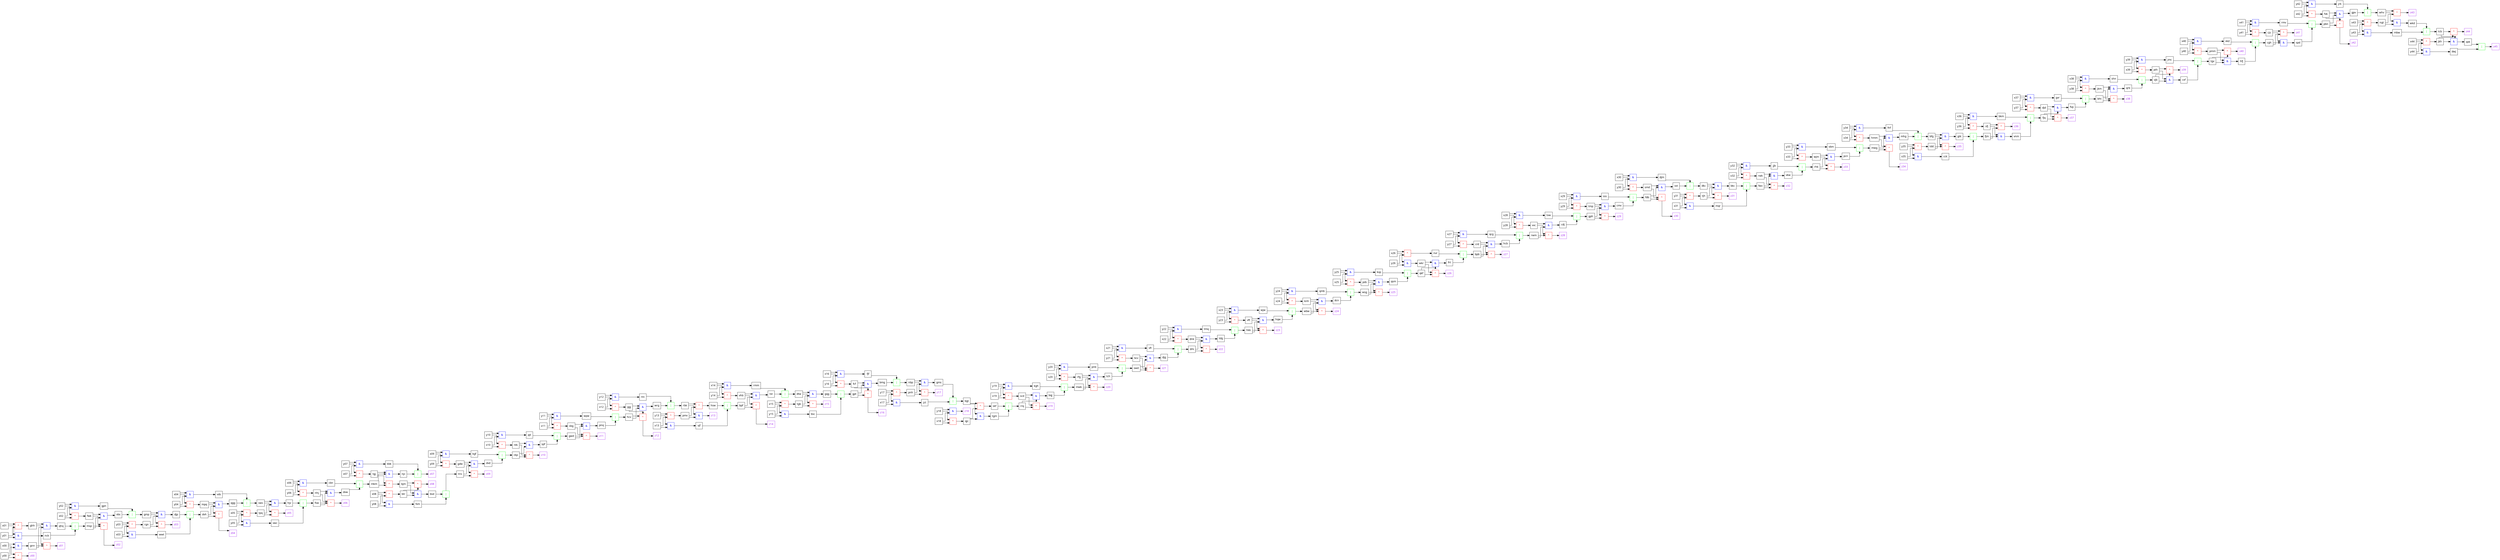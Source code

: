 digraph {
node [fontname="Menlo", shape=box, width=.5];
splines=ortho;
rankdir="LR";
op1 [label="^", color="red", fontcolor="red"]
x36 -> op1;
y36 -> op1;
op1 -> sfj;
op2 [label="&", color="blue", fontcolor="blue"]
mpq -> op2;
dvh -> op2;
op2 -> qgg;
z36 [color="purple", fontcolor="purple"];
op3 [label="^", color="red", fontcolor="red"]
sfj -> op3;
fjm -> op3;
op3 -> z36;
op4 [label="&", color="blue", fontcolor="blue"]
y10 -> op4;
x10 -> op4;
op4 -> pjt;
z25 [color="purple", fontcolor="purple"];
op5 [label="^", color="red", fontcolor="red"]
pds -> op5;
wsg -> op5;
op5 -> z25;
z33 [color="purple", fontcolor="purple"];
op6 [label="^", color="red", fontcolor="red"]
wjm -> op6;
rhk -> op6;
op6 -> z33;
op7 [label="|", color="green", fontcolor="green"]
dvd -> op7;
kgf -> op7;
op7 -> ckp;
op8 [label="^", color="red", fontcolor="red"]
tgj -> op8;
mkm -> op8;
op8 -> bjm;
op9 [label="&", color="blue", fontcolor="blue"]
x40 -> op9;
y40 -> op9;
op9 -> vkd;
op10 [label="^", color="red", fontcolor="red"]
x28 -> op10;
y28 -> op10;
op10 -> vvc;
op11 [label="&", color="blue", fontcolor="blue"]
y22 -> op11;
x22 -> op11;
op11 -> tmq;
op12 [label="&", color="blue", fontcolor="blue"]
gdw -> op12;
tns -> op12;
op12 -> dvd;
op13 [label="&", color="blue", fontcolor="blue"]
rwm -> op13;
vvc -> op13;
op13 -> cdj;
z34 [color="purple", fontcolor="purple"];
op14 [label="^", color="red", fontcolor="red"]
mwg -> op14;
hmm -> op14;
op14 -> z34;
op15 [label="&", color="blue", fontcolor="blue"]
dtw -> op15;
tgb -> op15;
op15 -> gqg;
op16 [label="&", color="blue", fontcolor="blue"]
y20 -> op16;
x20 -> op16;
op16 -> pnb;
op17 [label="|", color="green", fontcolor="green"]
dcn -> op17;
qmb -> op17;
op17 -> wsg;
op18 [label="|", color="green", fontcolor="green"]
hjv -> op18;
vwc -> op18;
op18 -> fsw;
op19 [label="^", color="red", fontcolor="red"]
x26 -> op19;
y26 -> op19;
op19 -> nvr;
op20 [label="^", color="red", fontcolor="red"]
x41 -> op20;
y41 -> op20;
op20 -> cjs;
z45 [color="purple", fontcolor="purple"];
op21 [label="|", color="green", fontcolor="green"]
dwj -> op21;
qvk -> op21;
op21 -> z45;
op22 [label="^", color="red", fontcolor="red"]
x27 -> op22;
y27 -> op22;
op22 -> crd;
z43 [color="purple", fontcolor="purple"];
op23 [label="^", color="red", fontcolor="red"]
whv -> op23;
ngt -> op23;
op23 -> z43;
op24 [label="&", color="blue", fontcolor="blue"]
rfg -> op24;
mwk -> op24;
op24 -> tch;
op25 [label="^", color="red", fontcolor="red"]
bgt -> op25;
qjc -> op25;
op25 -> skf;
op26 [label="|", color="green", fontcolor="green"]
frt -> op26;
nvr -> op26;
op26 -> bpb;
op27 [label="&", color="blue", fontcolor="blue"]
y34 -> op27;
x34 -> op27;
op27 -> fnf;
op28 [label="^", color="red", fontcolor="red"]
y40 -> op28;
x40 -> op28;
op28 -> pmm;
op29 [label="&", color="blue", fontcolor="blue"]
sws -> op29;
tpq -> op29;
op29 -> hjv;
op30 [label="|", color="green", fontcolor="green"]
pcn -> op30;
vbm -> op30;
op30 -> mwg;
op31 [label="&", color="blue", fontcolor="blue"]
mkm -> op31;
tgj -> op31;
op31 -> njc;
op32 [label="|", color="green", fontcolor="green"]
jjb -> op32;
vkw -> op32;
op32 -> rhk;
z30 [color="purple", fontcolor="purple"];
op33 [label="^", color="red", fontcolor="red"]
fdb -> op33;
smd -> op33;
op33 -> z30;
op34 [label="&", color="blue", fontcolor="blue"]
ghh -> op34;
gnn -> op34;
op34 -> qhq;
op35 [label="&", color="blue", fontcolor="blue"]
ckp -> op35;
rds -> op35;
op35 -> spf;
op36 [label="&", color="blue", fontcolor="blue"]
dnk -> op36;
drk -> op36;
op36 -> tdg;
op37 [label="^", color="red", fontcolor="red"]
x10 -> op37;
y10 -> op37;
op37 -> rds;
op38 [label="|", color="green", fontcolor="green"]
wrg -> op38;
rtn -> op38;
op38 -> rbk;
op39 [label="&", color="blue", fontcolor="blue"]
y19 -> op39;
x19 -> op39;
op39 -> kgh;
op40 [label="&", color="blue", fontcolor="blue"]
sfj -> op40;
fjm -> op40;
op40 -> vnm;
z05 [color="purple", fontcolor="purple"];
op41 [label="^", color="red", fontcolor="red"]
tpq -> op41;
sws -> op41;
op41 -> z05;
op42 [label="&", color="blue", fontcolor="blue"]
x14 -> op42;
y14 -> op42;
op42 -> rmm;
op43 [label="&", color="blue", fontcolor="blue"]
qkf -> op43;
wkr -> op43;
op43 -> frt;
op44 [label="^", color="red", fontcolor="red"]
y07 -> op44;
x07 -> op44;
op44 -> tgj;
op45 [label="|", color="green", fontcolor="green"]
fjf -> op45;
bmg -> op45;
op45 -> nbp;
z06 [color="purple", fontcolor="purple"];
op46 [label="^", color="red", fontcolor="red"]
fsw -> op46;
nhj -> op46;
op46 -> z06;
op47 [label="&", color="blue", fontcolor="blue"]
fvk -> op47;
pbn -> op47;
op47 -> gpv;
z18 [color="purple", fontcolor="purple"];
op48 [label="&", color="blue", fontcolor="blue"]
y18 -> op48;
x18 -> op48;
op48 -> z18;
op49 [label="&", color="blue", fontcolor="blue"]
x21 -> op49;
y21 -> op49;
op49 -> vfr;
op50 [label="&", color="blue", fontcolor="blue"]
y24 -> op50;
x24 -> op50;
op50 -> qmb;
op51 [label="|", color="green", fontcolor="green"]
vnm -> op51;
bkm -> op51;
op51 -> fjq;
op52 [label="&", color="blue", fontcolor="blue"]
x27 -> op52;
y27 -> op52;
op52 -> qcg;
op53 [label="|", color="green", fontcolor="green"]
gtk -> op53;
cck -> op53;
op53 -> fjm;
op54 [label="^", color="red", fontcolor="red"]
y22 -> op54;
x22 -> op54;
op54 -> dnk;
op55 [label="&", color="blue", fontcolor="blue"]
pnh -> op55;
nbp -> op55;
op55 -> gms;
z28 [color="purple", fontcolor="purple"];
op56 [label="^", color="red", fontcolor="red"]
vvc -> op56;
rwm -> op56;
op56 -> z28;
op57 [label="&", color="blue", fontcolor="blue"]
x38 -> op57;
y38 -> op57;
op57 -> shn;
op58 [label="|", color="green", fontcolor="green"]
wkd -> op58;
mbw -> op58;
op58 -> tcb;
op59 [label="^", color="red", fontcolor="red"]
x01 -> op59;
y01 -> op59;
op59 -> ghh;
op60 [label="&", color="blue", fontcolor="blue"]
y26 -> op60;
x26 -> op60;
op60 -> wkr;
op61 [label="|", color="green", fontcolor="green"]
tgm -> op61;
skf -> op61;
op61 -> rrq;
z39 [color="purple", fontcolor="purple"];
op62 [label="^", color="red", fontcolor="red"]
pth -> op62;
vjb -> op62;
op62 -> z39;
op63 [label="&", color="blue", fontcolor="blue"]
x09 -> op63;
y09 -> op63;
op63 -> kgf;
z31 [color="purple", fontcolor="purple"];
op64 [label="^", color="red", fontcolor="red"]
dkc -> op64;
tjh -> op64;
op64 -> z31;
z10 [color="purple", fontcolor="purple"];
op65 [label="^", color="red", fontcolor="red"]
rds -> op65;
ckp -> op65;
op65 -> z10;
z04 [color="purple", fontcolor="purple"];
op66 [label="^", color="red", fontcolor="red"]
dvh -> op66;
mpq -> op66;
op66 -> z04;
op67 [label="^", color="red", fontcolor="red"]
x19 -> op67;
y19 -> op67;
op67 -> scd;
op68 [label="&", color="blue", fontcolor="blue"]
bht -> op68;
jkm -> op68;
op68 -> qrb;
op69 [label="&", color="blue", fontcolor="blue"]
y39 -> op69;
x39 -> op69;
op69 -> jmc;
op70 [label="&", color="blue", fontcolor="blue"]
x30 -> op70;
y30 -> op70;
op70 -> djm;
op71 [label="&", color="blue", fontcolor="blue"]
mwg -> op71;
hmm -> op71;
op71 -> mhg;
z44 [color="purple", fontcolor="purple"];
op72 [label="^", color="red", fontcolor="red"]
tcb -> op72;
jkh -> op72;
op72 -> z44;
op73 [label="^", color="red", fontcolor="red"]
x37 -> op73;
y37 -> op73;
op73 -> djd;
op74 [label="|", color="green", fontcolor="green"]
gpv -> op74;
jrk -> op74;
op74 -> whv;
op75 [label="|", color="green", fontcolor="green"]
qgg -> op75;
vds -> op75;
op75 -> sws;
op76 [label="&", color="blue", fontcolor="blue"]
fwk -> op76;
msp -> op76;
op76 -> vbs;
op77 [label="&", color="blue", fontcolor="blue"]
y11 -> op77;
x11 -> op77;
op77 -> wpw;
op78 [label="|", color="green", fontcolor="green"]
fnf -> op78;
mhg -> op78;
op78 -> bfg;
op79 [label="&", color="blue", fontcolor="blue"]
vhb -> op79;
bpf -> op79;
op79 -> tst;
op80 [label="|", color="green", fontcolor="green"]
gpn -> op80;
vbs -> op80;
op80 -> gmp;
z41 [color="purple", fontcolor="purple"];
op81 [label="^", color="red", fontcolor="red"]
cgh -> op81;
cjs -> op81;
op81 -> z41;
op82 [label="&", color="blue", fontcolor="blue"]
x23 -> op82;
y23 -> op82;
op82 -> wjw;
z20 [color="purple", fontcolor="purple"];
op83 [label="^", color="red", fontcolor="red"]
mwk -> op83;
rfg -> op83;
op83 -> z20;
op84 [label="&", color="blue", fontcolor="blue"]
y07 -> op84;
x07 -> op84;
op84 -> kbk;
op85 [label="&", color="blue", fontcolor="blue"]
x16 -> op85;
y16 -> op85;
op85 -> fjf;
op86 [label="&", color="blue", fontcolor="blue"]
x37 -> op86;
y37 -> op86;
op86 -> gvr;
z40 [color="purple", fontcolor="purple"];
op87 [label="^", color="red", fontcolor="red"]
tgv -> op87;
pmm -> op87;
op87 -> z40;
op88 [label="^", color="red", fontcolor="red"]
y17 -> op88;
x17 -> op88;
op88 -> pnh;
op89 [label="^", color="red", fontcolor="red"]
x43 -> op89;
y43 -> op89;
op89 -> ngt;
z07 [color="purple", fontcolor="purple"];
op90 [label="|", color="green", fontcolor="green"]
njc -> op90;
kbk -> op90;
op90 -> z07;
op91 [label="^", color="red", fontcolor="red"]
y18 -> op91;
x18 -> op91;
op91 -> qjc;
op92 [label="^", color="red", fontcolor="red"]
y31 -> op92;
x31 -> op92;
op92 -> tjh;
op93 [label="|", color="green", fontcolor="green"]
tch -> op93;
pnb -> op93;
op93 -> swd;
op94 [label="^", color="red", fontcolor="red"]
x15 -> op94;
y15 -> op94;
op94 -> tgb;
op95 [label="^", color="red", fontcolor="red"]
x06 -> op95;
y06 -> op95;
op95 -> nhj;
z09 [color="purple", fontcolor="purple"];
op96 [label="^", color="red", fontcolor="red"]
tns -> op96;
gdw -> op96;
op96 -> z09;
op97 [label="&", color="blue", fontcolor="blue"]
x01 -> op97;
y01 -> op97;
op97 -> nck;
z27 [color="purple", fontcolor="purple"];
op98 [label="^", color="red", fontcolor="red"]
bpb -> op98;
crd -> op98;
op98 -> z27;
op99 [label="&", color="blue", fontcolor="blue"]
bcv -> op99;
swd -> op99;
op99 -> djg;
op100 [label="&", color="blue", fontcolor="blue"]
bpb -> op100;
crd -> op100;
op100 -> hcb;
op101 [label="&", color="blue", fontcolor="blue"]
y42 -> op101;
x42 -> op101;
op101 -> jrk;
op102 [label="&", color="blue", fontcolor="blue"]
fjq -> op102;
djd -> op102;
op102 -> fvp;
op103 [label="&", color="blue", fontcolor="blue"]
tgv -> op103;
pmm -> op103;
op103 -> hfj;
op104 [label="^", color="red", fontcolor="red"]
x44 -> op104;
y44 -> op104;
op104 -> jkh;
z11 [color="purple", fontcolor="purple"];
op105 [label="^", color="red", fontcolor="red"]
gwd -> op105;
sbg -> op105;
op105 -> z11;
op106 [label="^", color="red", fontcolor="red"]
y23 -> op106;
x23 -> op106;
op106 -> vft;
op107 [label="&", color="blue", fontcolor="blue"]
gmp -> op107;
rgn -> op107;
op107 -> djp;
op108 [label="&", color="blue", fontcolor="blue"]
vft -> op108;
hkk -> op108;
op108 -> hqw;
op109 [label="^", color="red", fontcolor="red"]
y24 -> op109;
x24 -> op109;
op109 -> knh;
op110 [label="^", color="red", fontcolor="red"]
x30 -> op110;
y30 -> op110;
op110 -> smd;
op111 [label="^", color="red", fontcolor="red"]
x34 -> op111;
y34 -> op111;
op111 -> hmm;
op112 [label="&", color="blue", fontcolor="blue"]
tjh -> op112;
dkc -> op112;
op112 -> bkc;
op113 [label="|", color="green", fontcolor="green"]
rmm -> op113;
tst -> op113;
op113 -> dtw;
op114 [label="|", color="green", fontcolor="green"]
djp -> op114;
wwt -> op114;
op114 -> dvh;
op115 [label="&", color="blue", fontcolor="blue"]
y25 -> op115;
x25 -> op115;
op115 -> kvp;
op116 [label="&", color="blue", fontcolor="blue"]
y31 -> op116;
x31 -> op116;
op116 -> mqr;
op117 [label="&", color="blue", fontcolor="blue"]
fdb -> op117;
smd -> op117;
op117 -> sst;
op118 [label="^", color="red", fontcolor="red"]
x11 -> op118;
y11 -> op118;
op118 -> sbg;
op119 [label="&", color="blue", fontcolor="blue"]
x05 -> op119;
y05 -> op119;
op119 -> vwc;
op120 [label="&", color="blue", fontcolor="blue"]
pds -> op120;
wsg -> op120;
op120 -> qsm;
op121 [label="&", color="blue", fontcolor="blue"]
scd -> op121;
rrq -> op121;
op121 -> bqj;
z17 [color="purple", fontcolor="purple"];
op122 [label="^", color="red", fontcolor="red"]
pnh -> op122;
nbp -> op122;
op122 -> z17;
z19 [color="purple", fontcolor="purple"];
op123 [label="^", color="red", fontcolor="red"]
scd -> op123;
rrq -> op123;
op123 -> z19;
op124 [label="&", color="blue", fontcolor="blue"]
y12 -> op124;
x12 -> op124;
op124 -> rtn;
op125 [label="&", color="blue", fontcolor="blue"]
btr -> op125;
bjm -> op125;
op125 -> bsd;
op126 [label="|", color="green", fontcolor="green"]
hcb -> op126;
qcg -> op126;
op126 -> rwm;
op127 [label="^", color="red", fontcolor="red"]
y39 -> op127;
x39 -> op127;
op127 -> pth;
op128 [label="^", color="red", fontcolor="red"]
x12 -> op128;
y12 -> op128;
op128 -> ggj;
z13 [color="purple", fontcolor="purple"];
op129 [label="&", color="blue", fontcolor="blue"]
pmv -> op129;
rbk -> op129;
op129 -> z13;
op130 [label="^", color="red", fontcolor="red"]
y09 -> op130;
x09 -> op130;
op130 -> gdw;
z23 [color="purple", fontcolor="purple"];
op131 [label="^", color="red", fontcolor="red"]
vft -> op131;
hkk -> op131;
op131 -> z23;
z32 [color="purple", fontcolor="purple"];
op132 [label="^", color="red", fontcolor="red"]
fwv -> op132;
rwk -> op132;
op132 -> z32;
op133 [label="|", color="green", fontcolor="green"]
wjw -> op133;
hqw -> op133;
op133 -> wbw;
op134 [label="&", color="blue", fontcolor="blue"]
hcv -> op134;
ggj -> op134;
op134 -> wrg;
op135 [label="|", color="green", fontcolor="green"]
sss -> op135;
cmv -> op135;
op135 -> fdb;
op136 [label="^", color="red", fontcolor="red"]
x08 -> op136;
y08 -> op136;
op136 -> btr;
op137 [label="|", color="green", fontcolor="green"]
fvp -> op137;
gvr -> op137;
op137 -> bht;
z14 [color="purple", fontcolor="purple"];
op138 [label="^", color="red", fontcolor="red"]
vhb -> op138;
bpf -> op138;
op138 -> z14;
z00 [color="purple", fontcolor="purple"];
op139 [label="^", color="red", fontcolor="red"]
x00 -> op139;
y00 -> op139;
op139 -> z00;
op140 [label="&", color="blue", fontcolor="blue"]
tmp -> op140;
gph -> op140;
op140 -> cmv;
op141 [label="^", color="red", fontcolor="red"]
x29 -> op141;
y29 -> op141;
op141 -> tmp;
op142 [label="&", color="blue", fontcolor="blue"]
whv -> op142;
ngt -> op142;
op142 -> wkd;
z15 [color="purple", fontcolor="purple"];
op143 [label="^", color="red", fontcolor="red"]
tgb -> op143;
dtw -> op143;
op143 -> z15;
op144 [label="&", color="blue", fontcolor="blue"]
pth -> op144;
vjb -> op144;
op144 -> cvf;
op145 [label="&", color="blue", fontcolor="blue"]
y33 -> op145;
x33 -> op145;
op145 -> vbm;
op146 [label="^", color="red", fontcolor="red"]
x38 -> op146;
y38 -> op146;
op146 -> jkm;
op147 [label="^", color="red", fontcolor="red"]
x14 -> op147;
y14 -> op147;
op147 -> vhb;
op148 [label="^", color="red", fontcolor="red"]
y05 -> op148;
x05 -> op148;
op148 -> tpq;
op149 [label="|", color="green", fontcolor="green"]
tdg -> op149;
tmq -> op149;
op149 -> hkk;
op150 [label="&", color="blue", fontcolor="blue"]
bfg -> op150;
tdd -> op150;
op150 -> gtk;
op151 [label="^", color="red", fontcolor="red"]
y03 -> op151;
x03 -> op151;
op151 -> rgn;
op152 [label="^", color="red", fontcolor="red"]
x04 -> op152;
y04 -> op152;
op152 -> mpq;
op153 [label="^", color="red", fontcolor="red"]
pmv -> op153;
rbk -> op153;
op153 -> hsw;
op154 [label="&", color="blue", fontcolor="blue"]
wjm -> op154;
rhk -> op154;
op154 -> pcn;
op155 [label="|", color="green", fontcolor="green"]
kgh -> op155;
bqj -> op155;
op155 -> mwk;
op156 [label="|", color="green", fontcolor="green"]
spf -> op156;
pjt -> op156;
op156 -> gwd;
op157 [label="&", color="blue", fontcolor="blue"]
y29 -> op157;
x29 -> op157;
op157 -> sss;
op158 [label="|", color="green", fontcolor="green"]
mqr -> op158;
bkc -> op158;
op158 -> fwv;
op159 [label="&", color="blue", fontcolor="blue"]
gpt -> op159;
fcf -> op159;
op159 -> bmg;
op160 [label="&", color="blue", fontcolor="blue"]
y13 -> op160;
x13 -> op160;
op160 -> vjf;
op161 [label="^", color="red", fontcolor="red"]
y32 -> op161;
x32 -> op161;
op161 -> rwk;
op162 [label="|", color="green", fontcolor="green"]
fvm -> op162;
bsd -> op162;
op162 -> tns;
op163 [label="^", color="red", fontcolor="red"]
y20 -> op163;
x20 -> op163;
op163 -> rfg;
op164 [label="&", color="blue", fontcolor="blue"]
bgt -> op164;
qjc -> op164;
op164 -> tgm;
z38 [color="purple", fontcolor="purple"];
op165 [label="^", color="red", fontcolor="red"]
bht -> op165;
jkm -> op165;
op165 -> z38;
z03 [color="purple", fontcolor="purple"];
op166 [label="^", color="red", fontcolor="red"]
gmp -> op166;
rgn -> op166;
op166 -> z03;
op167 [label="&", color="blue", fontcolor="blue"]
y15 -> op167;
x15 -> op167;
op167 -> bsc;
op168 [label="|", color="green", fontcolor="green"]
spd -> op168;
rmv -> op168;
op168 -> pbn;
op169 [label="&", color="blue", fontcolor="blue"]
x04 -> op169;
y04 -> op169;
op169 -> vds;
op170 [label="&", color="blue", fontcolor="blue"]
y06 -> op170;
x06 -> op170;
op170 -> cbn;
z37 [color="purple", fontcolor="purple"];
op171 [label="^", color="red", fontcolor="red"]
fjq -> op171;
djd -> op171;
op171 -> z37;
op172 [label="&", color="blue", fontcolor="blue"]
x41 -> op172;
y41 -> op172;
op172 -> rmv;
z21 [color="purple", fontcolor="purple"];
op173 [label="^", color="red", fontcolor="red"]
swd -> op173;
bcv -> op173;
op173 -> z21;
op174 [label="&", color="blue", fontcolor="blue"]
tcb -> op174;
jkh -> op174;
op174 -> qvk;
op175 [label="|", color="green", fontcolor="green"]
dvw -> op175;
cbn -> op175;
op175 -> mkm;
z01 [color="purple", fontcolor="purple"];
op176 [label="^", color="red", fontcolor="red"]
ghh -> op176;
gnn -> op176;
op176 -> z01;
op177 [label="&", color="blue", fontcolor="blue"]
x00 -> op177;
y00 -> op177;
op177 -> gnn;
op178 [label="|", color="green", fontcolor="green"]
jct -> op178;
gms -> op178;
op178 -> bgt;
op179 [label="&", color="blue", fontcolor="blue"]
x03 -> op179;
y03 -> op179;
op179 -> wwt;
op180 [label="&", color="blue", fontcolor="blue"]
y08 -> op180;
x08 -> op180;
op180 -> fvm;
op181 [label="|", color="green", fontcolor="green"]
wpw -> op181;
pnq -> op181;
op181 -> hcv;
op182 [label="|", color="green", fontcolor="green"]
nck -> op182;
qhq -> op182;
op182 -> msp;
z24 [color="purple", fontcolor="purple"];
op183 [label="^", color="red", fontcolor="red"]
wbw -> op183;
knh -> op183;
op183 -> z24;
z26 [color="purple", fontcolor="purple"];
op184 [label="^", color="red", fontcolor="red"]
qkf -> op184;
wkr -> op184;
op184 -> z26;
op185 [label="^", color="red", fontcolor="red"]
y16 -> op185;
x16 -> op185;
op185 -> fcf;
op186 [label="|", color="green", fontcolor="green"]
cvf -> op186;
jmc -> op186;
op186 -> tgv;
op187 [label="&", color="blue", fontcolor="blue"]
rwk -> op187;
fwv -> op187;
op187 -> vkw;
op188 [label="&", color="blue", fontcolor="blue"]
y43 -> op188;
x43 -> op188;
op188 -> mbw;
z29 [color="purple", fontcolor="purple"];
op189 [label="^", color="red", fontcolor="red"]
tmp -> op189;
gph -> op189;
op189 -> z29;
op190 [label="&", color="blue", fontcolor="blue"]
y35 -> op190;
x35 -> op190;
op190 -> cck;
op191 [label="&", color="blue", fontcolor="blue"]
knh -> op191;
wbw -> op191;
op191 -> dcn;
op192 [label="&", color="blue", fontcolor="blue"]
y36 -> op192;
x36 -> op192;
op192 -> bkm;
z12 [color="purple", fontcolor="purple"];
op193 [label="^", color="red", fontcolor="red"]
hcv -> op193;
ggj -> op193;
op193 -> z12;
op194 [label="|", color="green", fontcolor="green"]
tvw -> op194;
cdj -> op194;
op194 -> gph;
z16 [color="purple", fontcolor="purple"];
op195 [label="^", color="red", fontcolor="red"]
fcf -> op195;
gpt -> op195;
op195 -> z16;
z02 [color="purple", fontcolor="purple"];
op196 [label="^", color="red", fontcolor="red"]
msp -> op196;
fwk -> op196;
op196 -> z02;
op197 [label="^", color="red", fontcolor="red"]
y25 -> op197;
x25 -> op197;
op197 -> pds;
op198 [label="|", color="green", fontcolor="green"]
qrb -> op198;
shn -> op198;
op198 -> vjb;
op199 [label="|", color="green", fontcolor="green"]
vjf -> op199;
hsw -> op199;
op199 -> bpf;
op200 [label="&", color="blue", fontcolor="blue"]
x44 -> op200;
y44 -> op200;
op200 -> dwj;
op201 [label="^", color="red", fontcolor="red"]
x21 -> op201;
y21 -> op201;
op201 -> bcv;
op202 [label="^", color="red", fontcolor="red"]
y42 -> op202;
x42 -> op202;
op202 -> fvk;
op203 [label="&", color="blue", fontcolor="blue"]
cgh -> op203;
cjs -> op203;
op203 -> spd;
z22 [color="purple", fontcolor="purple"];
op204 [label="^", color="red", fontcolor="red"]
dnk -> op204;
drk -> op204;
op204 -> z22;
op205 [label="|", color="green", fontcolor="green"]
sst -> op205;
djm -> op205;
op205 -> dkc;
z35 [color="purple", fontcolor="purple"];
op206 [label="^", color="red", fontcolor="red"]
bfg -> op206;
tdd -> op206;
op206 -> z35;
z08 [color="purple", fontcolor="purple"];
op207 [label="^", color="red", fontcolor="red"]
btr -> op207;
bjm -> op207;
op207 -> z08;
op208 [label="|", color="green", fontcolor="green"]
djg -> op208;
vfr -> op208;
op208 -> drk;
op209 [label="|", color="green", fontcolor="green"]
bsc -> op209;
gqg -> op209;
op209 -> gpt;
z42 [color="purple", fontcolor="purple"];
op210 [label="^", color="red", fontcolor="red"]
fvk -> op210;
pbn -> op210;
op210 -> z42;
op211 [label="|", color="green", fontcolor="green"]
hfj -> op211;
vkd -> op211;
op211 -> cgh;
op212 [label="&", color="blue", fontcolor="blue"]
gwd -> op212;
sbg -> op212;
op212 -> pnq;
op213 [label="&", color="blue", fontcolor="blue"]
x32 -> op213;
y32 -> op213;
op213 -> jjb;
op214 [label="|", color="green", fontcolor="green"]
kvp -> op214;
qsm -> op214;
op214 -> qkf;
op215 [label="&", color="blue", fontcolor="blue"]
x17 -> op215;
y17 -> op215;
op215 -> jct;
op216 [label="^", color="red", fontcolor="red"]
y02 -> op216;
x02 -> op216;
op216 -> fwk;
op217 [label="^", color="red", fontcolor="red"]
y33 -> op217;
x33 -> op217;
op217 -> wjm;
op218 [label="^", color="red", fontcolor="red"]
x13 -> op218;
y13 -> op218;
op218 -> pmv;
op219 [label="&", color="blue", fontcolor="blue"]
y28 -> op219;
x28 -> op219;
op219 -> tvw;
op220 [label="&", color="blue", fontcolor="blue"]
fsw -> op220;
nhj -> op220;
op220 -> dvw;
op221 [label="&", color="blue", fontcolor="blue"]
x02 -> op221;
y02 -> op221;
op221 -> gpn;
op222 [label="^", color="red", fontcolor="red"]
x35 -> op222;
y35 -> op222;
op222 -> tdd;
}
